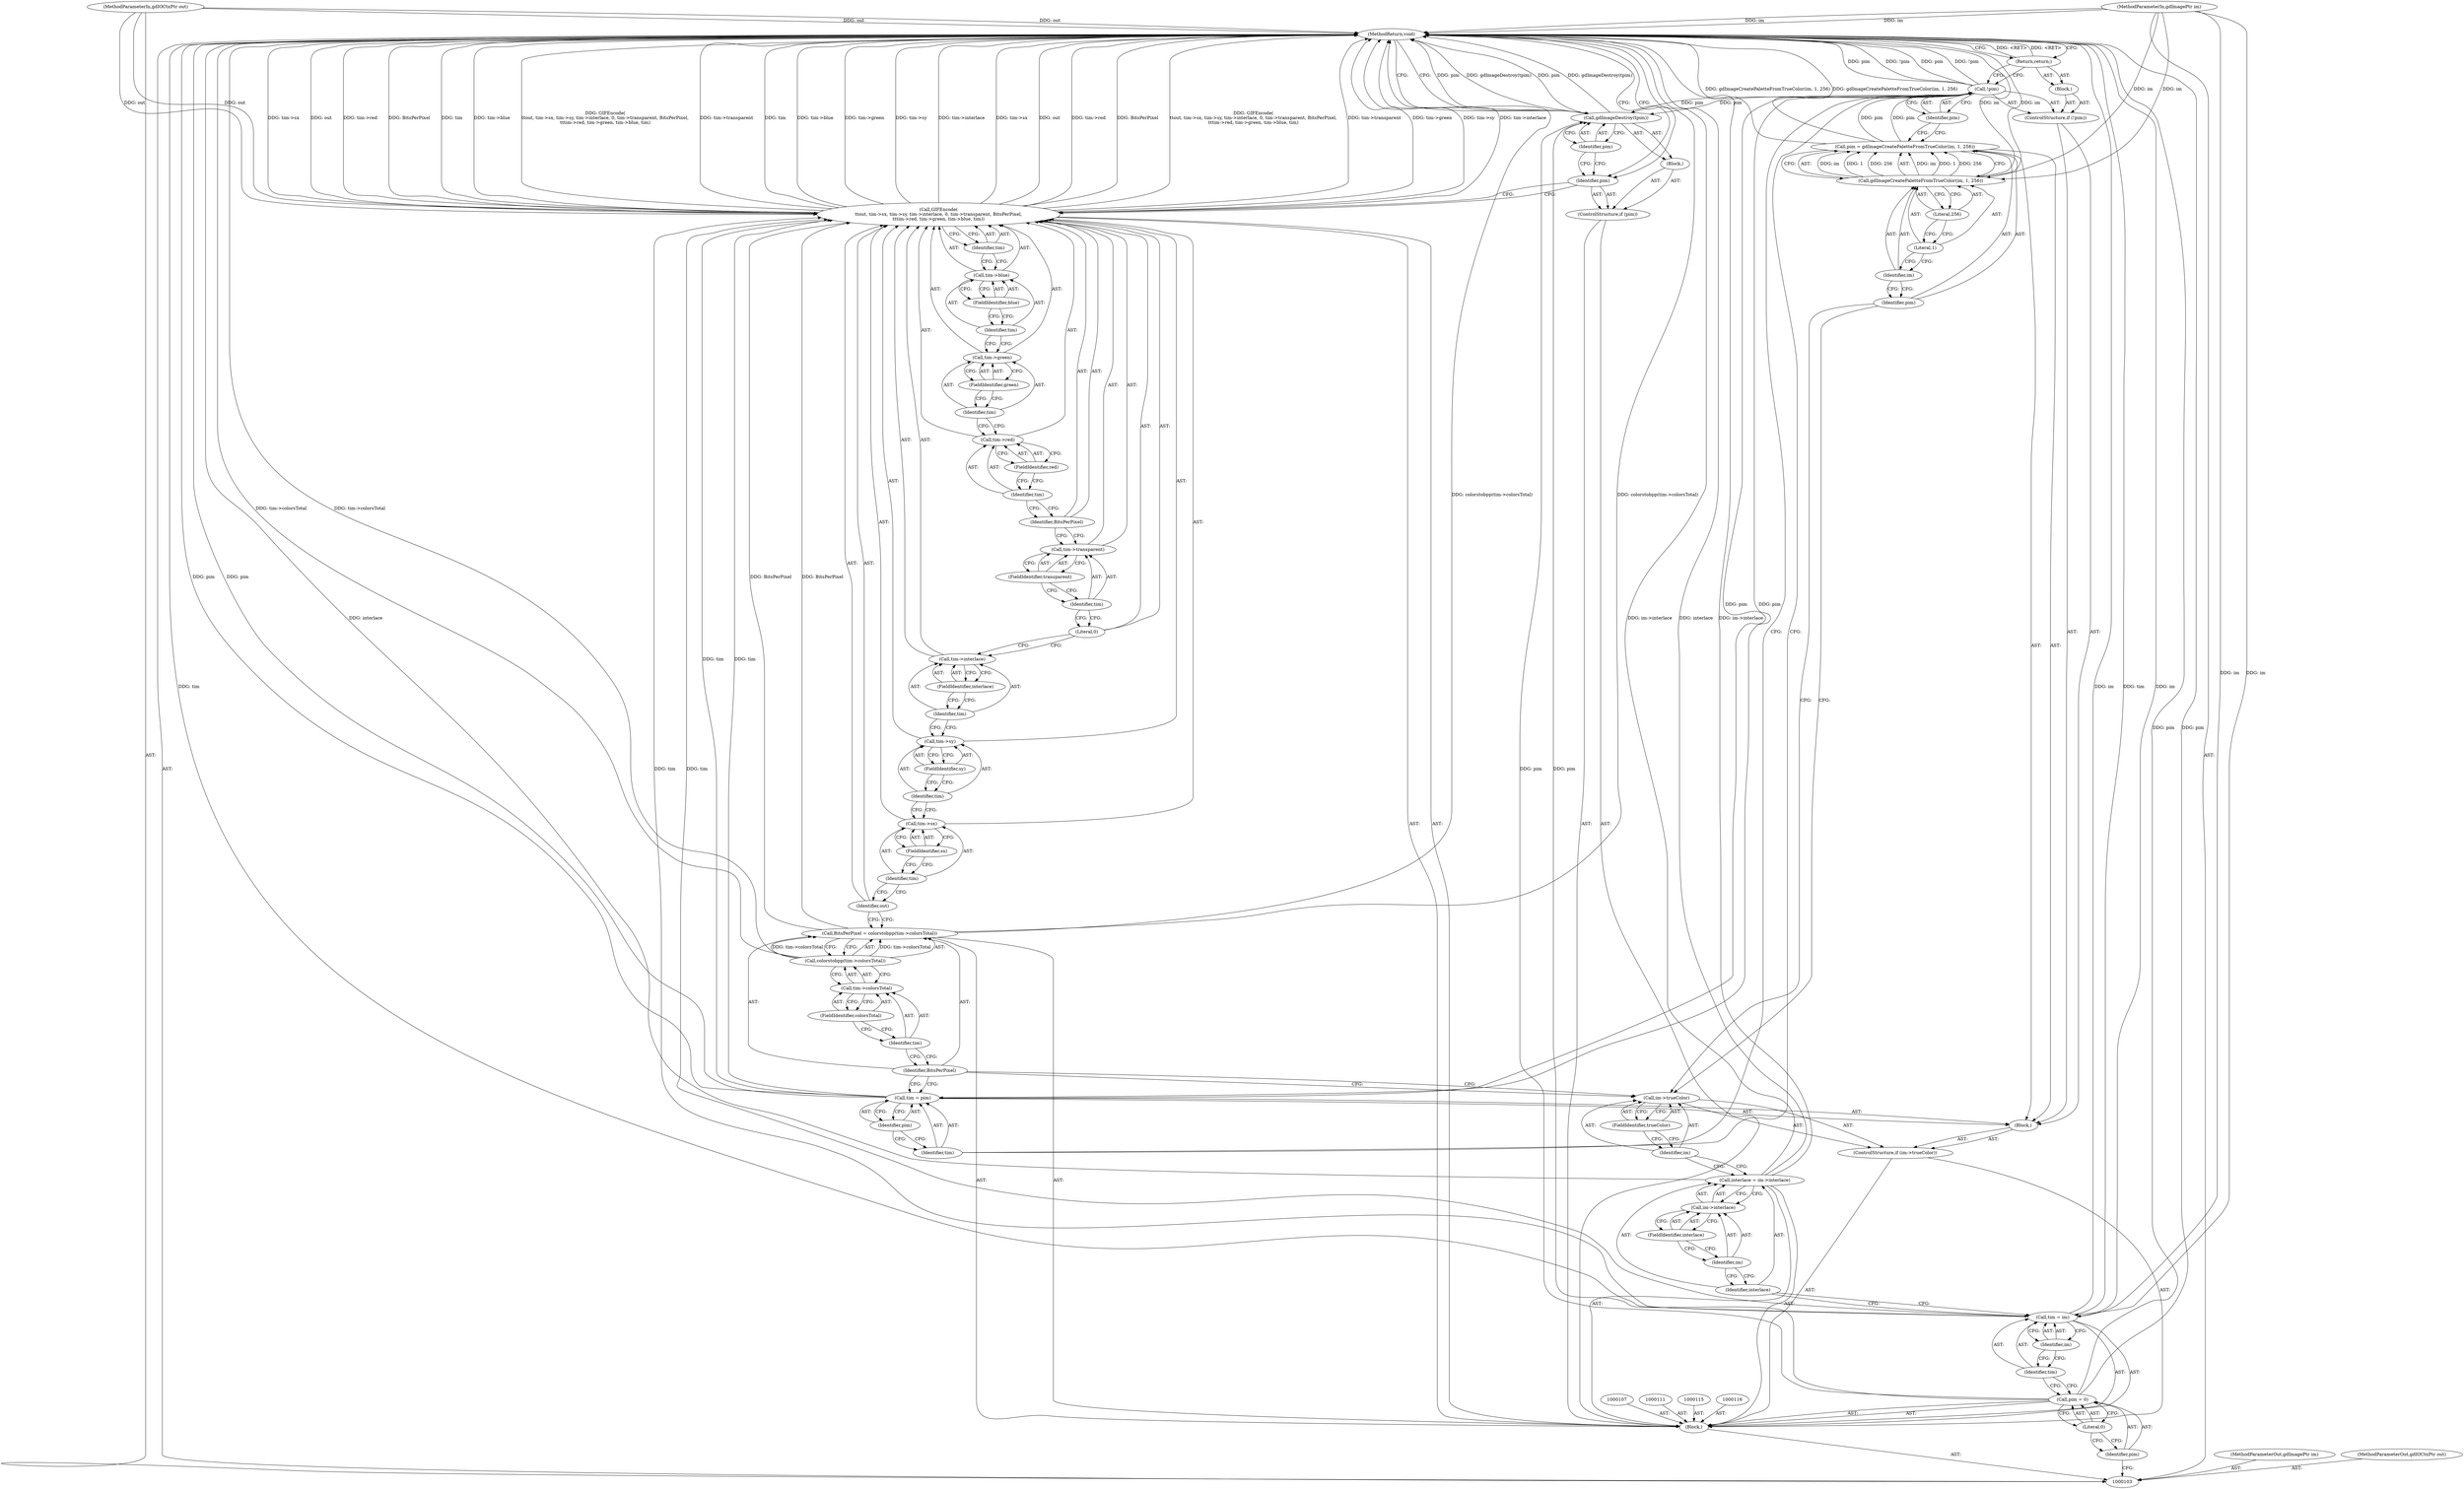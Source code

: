 digraph "1_php-src_089f7c0bc28d399b0420aa6ef058e4c1c120b2ae" {
"1000178" [label="(MethodReturn,void)"];
"1000104" [label="(MethodParameterIn,gdImagePtr im)"];
"1000226" [label="(MethodParameterOut,gdImagePtr im)"];
"1000105" [label="(MethodParameterIn,gdIOCtxPtr out)"];
"1000227" [label="(MethodParameterOut,gdIOCtxPtr out)"];
"1000127" [label="(Call,pim = gdImageCreatePaletteFromTrueColor(im, 1, 256))"];
"1000128" [label="(Identifier,pim)"];
"1000130" [label="(Identifier,im)"];
"1000131" [label="(Literal,1)"];
"1000132" [label="(Literal,256)"];
"1000129" [label="(Call,gdImageCreatePaletteFromTrueColor(im, 1, 256))"];
"1000136" [label="(Block,)"];
"1000133" [label="(ControlStructure,if (!pim))"];
"1000134" [label="(Call,!pim)"];
"1000135" [label="(Identifier,pim)"];
"1000137" [label="(Return,return;)"];
"1000138" [label="(Call,tim = pim)"];
"1000139" [label="(Identifier,tim)"];
"1000140" [label="(Identifier,pim)"];
"1000141" [label="(Call,BitsPerPixel = colorstobpp(tim->colorsTotal))"];
"1000142" [label="(Identifier,BitsPerPixel)"];
"1000143" [label="(Call,colorstobpp(tim->colorsTotal))"];
"1000144" [label="(Call,tim->colorsTotal)"];
"1000145" [label="(Identifier,tim)"];
"1000146" [label="(FieldIdentifier,colorsTotal)"];
"1000147" [label="(Call,GIFEncode(\n\t\tout, tim->sx, tim->sy, tim->interlace, 0, tim->transparent, BitsPerPixel,\n\t\ttim->red, tim->green, tim->blue, tim))"];
"1000151" [label="(FieldIdentifier,sx)"];
"1000152" [label="(Call,tim->sy)"];
"1000153" [label="(Identifier,tim)"];
"1000148" [label="(Identifier,out)"];
"1000154" [label="(FieldIdentifier,sy)"];
"1000155" [label="(Call,tim->interlace)"];
"1000156" [label="(Identifier,tim)"];
"1000157" [label="(FieldIdentifier,interlace)"];
"1000158" [label="(Literal,0)"];
"1000159" [label="(Call,tim->transparent)"];
"1000160" [label="(Identifier,tim)"];
"1000161" [label="(FieldIdentifier,transparent)"];
"1000162" [label="(Identifier,BitsPerPixel)"];
"1000149" [label="(Call,tim->sx)"];
"1000150" [label="(Identifier,tim)"];
"1000106" [label="(Block,)"];
"1000166" [label="(Call,tim->green)"];
"1000167" [label="(Identifier,tim)"];
"1000168" [label="(FieldIdentifier,green)"];
"1000163" [label="(Call,tim->red)"];
"1000164" [label="(Identifier,tim)"];
"1000169" [label="(Call,tim->blue)"];
"1000170" [label="(Identifier,tim)"];
"1000171" [label="(FieldIdentifier,blue)"];
"1000172" [label="(Identifier,tim)"];
"1000165" [label="(FieldIdentifier,red)"];
"1000173" [label="(ControlStructure,if (pim))"];
"1000175" [label="(Block,)"];
"1000174" [label="(Identifier,pim)"];
"1000177" [label="(Identifier,pim)"];
"1000176" [label="(Call,gdImageDestroy(\tpim))"];
"1000108" [label="(Call,pim = 0)"];
"1000109" [label="(Identifier,pim)"];
"1000110" [label="(Literal,0)"];
"1000112" [label="(Call,tim = im)"];
"1000113" [label="(Identifier,tim)"];
"1000114" [label="(Identifier,im)"];
"1000117" [label="(Call,interlace = im->interlace)"];
"1000118" [label="(Identifier,interlace)"];
"1000119" [label="(Call,im->interlace)"];
"1000120" [label="(Identifier,im)"];
"1000121" [label="(FieldIdentifier,interlace)"];
"1000122" [label="(ControlStructure,if (im->trueColor))"];
"1000126" [label="(Block,)"];
"1000123" [label="(Call,im->trueColor)"];
"1000124" [label="(Identifier,im)"];
"1000125" [label="(FieldIdentifier,trueColor)"];
"1000178" -> "1000103"  [label="AST: "];
"1000178" -> "1000137"  [label="CFG: "];
"1000178" -> "1000176"  [label="CFG: "];
"1000178" -> "1000174"  [label="CFG: "];
"1000129" -> "1000178"  [label="DDG: im"];
"1000147" -> "1000178"  [label="DDG: tim"];
"1000147" -> "1000178"  [label="DDG: tim->blue"];
"1000147" -> "1000178"  [label="DDG: GIFEncode(\n\t\tout, tim->sx, tim->sy, tim->interlace, 0, tim->transparent, BitsPerPixel,\n\t\ttim->red, tim->green, tim->blue, tim)"];
"1000147" -> "1000178"  [label="DDG: tim->transparent"];
"1000147" -> "1000178"  [label="DDG: tim->green"];
"1000147" -> "1000178"  [label="DDG: tim->sy"];
"1000147" -> "1000178"  [label="DDG: tim->interlace"];
"1000147" -> "1000178"  [label="DDG: tim->sx"];
"1000147" -> "1000178"  [label="DDG: out"];
"1000147" -> "1000178"  [label="DDG: tim->red"];
"1000147" -> "1000178"  [label="DDG: BitsPerPixel"];
"1000104" -> "1000178"  [label="DDG: im"];
"1000105" -> "1000178"  [label="DDG: out"];
"1000112" -> "1000178"  [label="DDG: im"];
"1000112" -> "1000178"  [label="DDG: tim"];
"1000117" -> "1000178"  [label="DDG: interlace"];
"1000117" -> "1000178"  [label="DDG: im->interlace"];
"1000141" -> "1000178"  [label="DDG: colorstobpp(tim->colorsTotal)"];
"1000176" -> "1000178"  [label="DDG: pim"];
"1000176" -> "1000178"  [label="DDG: gdImageDestroy(\tpim)"];
"1000108" -> "1000178"  [label="DDG: pim"];
"1000138" -> "1000178"  [label="DDG: pim"];
"1000127" -> "1000178"  [label="DDG: gdImageCreatePaletteFromTrueColor(im, 1, 256)"];
"1000143" -> "1000178"  [label="DDG: tim->colorsTotal"];
"1000134" -> "1000178"  [label="DDG: !pim"];
"1000134" -> "1000178"  [label="DDG: pim"];
"1000137" -> "1000178"  [label="DDG: <RET>"];
"1000104" -> "1000103"  [label="AST: "];
"1000104" -> "1000178"  [label="DDG: im"];
"1000104" -> "1000112"  [label="DDG: im"];
"1000104" -> "1000129"  [label="DDG: im"];
"1000226" -> "1000103"  [label="AST: "];
"1000105" -> "1000103"  [label="AST: "];
"1000105" -> "1000178"  [label="DDG: out"];
"1000105" -> "1000147"  [label="DDG: out"];
"1000227" -> "1000103"  [label="AST: "];
"1000127" -> "1000126"  [label="AST: "];
"1000127" -> "1000129"  [label="CFG: "];
"1000128" -> "1000127"  [label="AST: "];
"1000129" -> "1000127"  [label="AST: "];
"1000135" -> "1000127"  [label="CFG: "];
"1000127" -> "1000178"  [label="DDG: gdImageCreatePaletteFromTrueColor(im, 1, 256)"];
"1000129" -> "1000127"  [label="DDG: im"];
"1000129" -> "1000127"  [label="DDG: 1"];
"1000129" -> "1000127"  [label="DDG: 256"];
"1000127" -> "1000134"  [label="DDG: pim"];
"1000128" -> "1000127"  [label="AST: "];
"1000128" -> "1000123"  [label="CFG: "];
"1000130" -> "1000128"  [label="CFG: "];
"1000130" -> "1000129"  [label="AST: "];
"1000130" -> "1000128"  [label="CFG: "];
"1000131" -> "1000130"  [label="CFG: "];
"1000131" -> "1000129"  [label="AST: "];
"1000131" -> "1000130"  [label="CFG: "];
"1000132" -> "1000131"  [label="CFG: "];
"1000132" -> "1000129"  [label="AST: "];
"1000132" -> "1000131"  [label="CFG: "];
"1000129" -> "1000132"  [label="CFG: "];
"1000129" -> "1000127"  [label="AST: "];
"1000129" -> "1000132"  [label="CFG: "];
"1000130" -> "1000129"  [label="AST: "];
"1000131" -> "1000129"  [label="AST: "];
"1000132" -> "1000129"  [label="AST: "];
"1000127" -> "1000129"  [label="CFG: "];
"1000129" -> "1000178"  [label="DDG: im"];
"1000129" -> "1000127"  [label="DDG: im"];
"1000129" -> "1000127"  [label="DDG: 1"];
"1000129" -> "1000127"  [label="DDG: 256"];
"1000104" -> "1000129"  [label="DDG: im"];
"1000136" -> "1000133"  [label="AST: "];
"1000137" -> "1000136"  [label="AST: "];
"1000133" -> "1000126"  [label="AST: "];
"1000134" -> "1000133"  [label="AST: "];
"1000136" -> "1000133"  [label="AST: "];
"1000134" -> "1000133"  [label="AST: "];
"1000134" -> "1000135"  [label="CFG: "];
"1000135" -> "1000134"  [label="AST: "];
"1000137" -> "1000134"  [label="CFG: "];
"1000139" -> "1000134"  [label="CFG: "];
"1000134" -> "1000178"  [label="DDG: !pim"];
"1000134" -> "1000178"  [label="DDG: pim"];
"1000127" -> "1000134"  [label="DDG: pim"];
"1000134" -> "1000138"  [label="DDG: pim"];
"1000134" -> "1000176"  [label="DDG: pim"];
"1000135" -> "1000134"  [label="AST: "];
"1000135" -> "1000127"  [label="CFG: "];
"1000134" -> "1000135"  [label="CFG: "];
"1000137" -> "1000136"  [label="AST: "];
"1000137" -> "1000134"  [label="CFG: "];
"1000178" -> "1000137"  [label="CFG: "];
"1000137" -> "1000178"  [label="DDG: <RET>"];
"1000138" -> "1000126"  [label="AST: "];
"1000138" -> "1000140"  [label="CFG: "];
"1000139" -> "1000138"  [label="AST: "];
"1000140" -> "1000138"  [label="AST: "];
"1000142" -> "1000138"  [label="CFG: "];
"1000138" -> "1000178"  [label="DDG: pim"];
"1000134" -> "1000138"  [label="DDG: pim"];
"1000138" -> "1000147"  [label="DDG: tim"];
"1000139" -> "1000138"  [label="AST: "];
"1000139" -> "1000134"  [label="CFG: "];
"1000140" -> "1000139"  [label="CFG: "];
"1000140" -> "1000138"  [label="AST: "];
"1000140" -> "1000139"  [label="CFG: "];
"1000138" -> "1000140"  [label="CFG: "];
"1000141" -> "1000106"  [label="AST: "];
"1000141" -> "1000143"  [label="CFG: "];
"1000142" -> "1000141"  [label="AST: "];
"1000143" -> "1000141"  [label="AST: "];
"1000148" -> "1000141"  [label="CFG: "];
"1000141" -> "1000178"  [label="DDG: colorstobpp(tim->colorsTotal)"];
"1000143" -> "1000141"  [label="DDG: tim->colorsTotal"];
"1000141" -> "1000147"  [label="DDG: BitsPerPixel"];
"1000142" -> "1000141"  [label="AST: "];
"1000142" -> "1000138"  [label="CFG: "];
"1000142" -> "1000123"  [label="CFG: "];
"1000145" -> "1000142"  [label="CFG: "];
"1000143" -> "1000141"  [label="AST: "];
"1000143" -> "1000144"  [label="CFG: "];
"1000144" -> "1000143"  [label="AST: "];
"1000141" -> "1000143"  [label="CFG: "];
"1000143" -> "1000178"  [label="DDG: tim->colorsTotal"];
"1000143" -> "1000141"  [label="DDG: tim->colorsTotal"];
"1000144" -> "1000143"  [label="AST: "];
"1000144" -> "1000146"  [label="CFG: "];
"1000145" -> "1000144"  [label="AST: "];
"1000146" -> "1000144"  [label="AST: "];
"1000143" -> "1000144"  [label="CFG: "];
"1000145" -> "1000144"  [label="AST: "];
"1000145" -> "1000142"  [label="CFG: "];
"1000146" -> "1000145"  [label="CFG: "];
"1000146" -> "1000144"  [label="AST: "];
"1000146" -> "1000145"  [label="CFG: "];
"1000144" -> "1000146"  [label="CFG: "];
"1000147" -> "1000106"  [label="AST: "];
"1000147" -> "1000172"  [label="CFG: "];
"1000148" -> "1000147"  [label="AST: "];
"1000149" -> "1000147"  [label="AST: "];
"1000152" -> "1000147"  [label="AST: "];
"1000155" -> "1000147"  [label="AST: "];
"1000158" -> "1000147"  [label="AST: "];
"1000159" -> "1000147"  [label="AST: "];
"1000162" -> "1000147"  [label="AST: "];
"1000163" -> "1000147"  [label="AST: "];
"1000166" -> "1000147"  [label="AST: "];
"1000169" -> "1000147"  [label="AST: "];
"1000172" -> "1000147"  [label="AST: "];
"1000174" -> "1000147"  [label="CFG: "];
"1000147" -> "1000178"  [label="DDG: tim"];
"1000147" -> "1000178"  [label="DDG: tim->blue"];
"1000147" -> "1000178"  [label="DDG: GIFEncode(\n\t\tout, tim->sx, tim->sy, tim->interlace, 0, tim->transparent, BitsPerPixel,\n\t\ttim->red, tim->green, tim->blue, tim)"];
"1000147" -> "1000178"  [label="DDG: tim->transparent"];
"1000147" -> "1000178"  [label="DDG: tim->green"];
"1000147" -> "1000178"  [label="DDG: tim->sy"];
"1000147" -> "1000178"  [label="DDG: tim->interlace"];
"1000147" -> "1000178"  [label="DDG: tim->sx"];
"1000147" -> "1000178"  [label="DDG: out"];
"1000147" -> "1000178"  [label="DDG: tim->red"];
"1000147" -> "1000178"  [label="DDG: BitsPerPixel"];
"1000105" -> "1000147"  [label="DDG: out"];
"1000141" -> "1000147"  [label="DDG: BitsPerPixel"];
"1000138" -> "1000147"  [label="DDG: tim"];
"1000112" -> "1000147"  [label="DDG: tim"];
"1000151" -> "1000149"  [label="AST: "];
"1000151" -> "1000150"  [label="CFG: "];
"1000149" -> "1000151"  [label="CFG: "];
"1000152" -> "1000147"  [label="AST: "];
"1000152" -> "1000154"  [label="CFG: "];
"1000153" -> "1000152"  [label="AST: "];
"1000154" -> "1000152"  [label="AST: "];
"1000156" -> "1000152"  [label="CFG: "];
"1000153" -> "1000152"  [label="AST: "];
"1000153" -> "1000149"  [label="CFG: "];
"1000154" -> "1000153"  [label="CFG: "];
"1000148" -> "1000147"  [label="AST: "];
"1000148" -> "1000141"  [label="CFG: "];
"1000150" -> "1000148"  [label="CFG: "];
"1000154" -> "1000152"  [label="AST: "];
"1000154" -> "1000153"  [label="CFG: "];
"1000152" -> "1000154"  [label="CFG: "];
"1000155" -> "1000147"  [label="AST: "];
"1000155" -> "1000157"  [label="CFG: "];
"1000156" -> "1000155"  [label="AST: "];
"1000157" -> "1000155"  [label="AST: "];
"1000158" -> "1000155"  [label="CFG: "];
"1000156" -> "1000155"  [label="AST: "];
"1000156" -> "1000152"  [label="CFG: "];
"1000157" -> "1000156"  [label="CFG: "];
"1000157" -> "1000155"  [label="AST: "];
"1000157" -> "1000156"  [label="CFG: "];
"1000155" -> "1000157"  [label="CFG: "];
"1000158" -> "1000147"  [label="AST: "];
"1000158" -> "1000155"  [label="CFG: "];
"1000160" -> "1000158"  [label="CFG: "];
"1000159" -> "1000147"  [label="AST: "];
"1000159" -> "1000161"  [label="CFG: "];
"1000160" -> "1000159"  [label="AST: "];
"1000161" -> "1000159"  [label="AST: "];
"1000162" -> "1000159"  [label="CFG: "];
"1000160" -> "1000159"  [label="AST: "];
"1000160" -> "1000158"  [label="CFG: "];
"1000161" -> "1000160"  [label="CFG: "];
"1000161" -> "1000159"  [label="AST: "];
"1000161" -> "1000160"  [label="CFG: "];
"1000159" -> "1000161"  [label="CFG: "];
"1000162" -> "1000147"  [label="AST: "];
"1000162" -> "1000159"  [label="CFG: "];
"1000164" -> "1000162"  [label="CFG: "];
"1000149" -> "1000147"  [label="AST: "];
"1000149" -> "1000151"  [label="CFG: "];
"1000150" -> "1000149"  [label="AST: "];
"1000151" -> "1000149"  [label="AST: "];
"1000153" -> "1000149"  [label="CFG: "];
"1000150" -> "1000149"  [label="AST: "];
"1000150" -> "1000148"  [label="CFG: "];
"1000151" -> "1000150"  [label="CFG: "];
"1000106" -> "1000103"  [label="AST: "];
"1000107" -> "1000106"  [label="AST: "];
"1000108" -> "1000106"  [label="AST: "];
"1000111" -> "1000106"  [label="AST: "];
"1000112" -> "1000106"  [label="AST: "];
"1000115" -> "1000106"  [label="AST: "];
"1000116" -> "1000106"  [label="AST: "];
"1000117" -> "1000106"  [label="AST: "];
"1000122" -> "1000106"  [label="AST: "];
"1000141" -> "1000106"  [label="AST: "];
"1000147" -> "1000106"  [label="AST: "];
"1000173" -> "1000106"  [label="AST: "];
"1000166" -> "1000147"  [label="AST: "];
"1000166" -> "1000168"  [label="CFG: "];
"1000167" -> "1000166"  [label="AST: "];
"1000168" -> "1000166"  [label="AST: "];
"1000170" -> "1000166"  [label="CFG: "];
"1000167" -> "1000166"  [label="AST: "];
"1000167" -> "1000163"  [label="CFG: "];
"1000168" -> "1000167"  [label="CFG: "];
"1000168" -> "1000166"  [label="AST: "];
"1000168" -> "1000167"  [label="CFG: "];
"1000166" -> "1000168"  [label="CFG: "];
"1000163" -> "1000147"  [label="AST: "];
"1000163" -> "1000165"  [label="CFG: "];
"1000164" -> "1000163"  [label="AST: "];
"1000165" -> "1000163"  [label="AST: "];
"1000167" -> "1000163"  [label="CFG: "];
"1000164" -> "1000163"  [label="AST: "];
"1000164" -> "1000162"  [label="CFG: "];
"1000165" -> "1000164"  [label="CFG: "];
"1000169" -> "1000147"  [label="AST: "];
"1000169" -> "1000171"  [label="CFG: "];
"1000170" -> "1000169"  [label="AST: "];
"1000171" -> "1000169"  [label="AST: "];
"1000172" -> "1000169"  [label="CFG: "];
"1000170" -> "1000169"  [label="AST: "];
"1000170" -> "1000166"  [label="CFG: "];
"1000171" -> "1000170"  [label="CFG: "];
"1000171" -> "1000169"  [label="AST: "];
"1000171" -> "1000170"  [label="CFG: "];
"1000169" -> "1000171"  [label="CFG: "];
"1000172" -> "1000147"  [label="AST: "];
"1000172" -> "1000169"  [label="CFG: "];
"1000147" -> "1000172"  [label="CFG: "];
"1000165" -> "1000163"  [label="AST: "];
"1000165" -> "1000164"  [label="CFG: "];
"1000163" -> "1000165"  [label="CFG: "];
"1000173" -> "1000106"  [label="AST: "];
"1000174" -> "1000173"  [label="AST: "];
"1000175" -> "1000173"  [label="AST: "];
"1000175" -> "1000173"  [label="AST: "];
"1000176" -> "1000175"  [label="AST: "];
"1000174" -> "1000173"  [label="AST: "];
"1000174" -> "1000147"  [label="CFG: "];
"1000177" -> "1000174"  [label="CFG: "];
"1000178" -> "1000174"  [label="CFG: "];
"1000177" -> "1000176"  [label="AST: "];
"1000177" -> "1000174"  [label="CFG: "];
"1000176" -> "1000177"  [label="CFG: "];
"1000176" -> "1000175"  [label="AST: "];
"1000176" -> "1000177"  [label="CFG: "];
"1000177" -> "1000176"  [label="AST: "];
"1000178" -> "1000176"  [label="CFG: "];
"1000176" -> "1000178"  [label="DDG: pim"];
"1000176" -> "1000178"  [label="DDG: gdImageDestroy(\tpim)"];
"1000108" -> "1000176"  [label="DDG: pim"];
"1000134" -> "1000176"  [label="DDG: pim"];
"1000108" -> "1000106"  [label="AST: "];
"1000108" -> "1000110"  [label="CFG: "];
"1000109" -> "1000108"  [label="AST: "];
"1000110" -> "1000108"  [label="AST: "];
"1000113" -> "1000108"  [label="CFG: "];
"1000108" -> "1000178"  [label="DDG: pim"];
"1000108" -> "1000176"  [label="DDG: pim"];
"1000109" -> "1000108"  [label="AST: "];
"1000109" -> "1000103"  [label="CFG: "];
"1000110" -> "1000109"  [label="CFG: "];
"1000110" -> "1000108"  [label="AST: "];
"1000110" -> "1000109"  [label="CFG: "];
"1000108" -> "1000110"  [label="CFG: "];
"1000112" -> "1000106"  [label="AST: "];
"1000112" -> "1000114"  [label="CFG: "];
"1000113" -> "1000112"  [label="AST: "];
"1000114" -> "1000112"  [label="AST: "];
"1000118" -> "1000112"  [label="CFG: "];
"1000112" -> "1000178"  [label="DDG: im"];
"1000112" -> "1000178"  [label="DDG: tim"];
"1000104" -> "1000112"  [label="DDG: im"];
"1000112" -> "1000147"  [label="DDG: tim"];
"1000113" -> "1000112"  [label="AST: "];
"1000113" -> "1000108"  [label="CFG: "];
"1000114" -> "1000113"  [label="CFG: "];
"1000114" -> "1000112"  [label="AST: "];
"1000114" -> "1000113"  [label="CFG: "];
"1000112" -> "1000114"  [label="CFG: "];
"1000117" -> "1000106"  [label="AST: "];
"1000117" -> "1000119"  [label="CFG: "];
"1000118" -> "1000117"  [label="AST: "];
"1000119" -> "1000117"  [label="AST: "];
"1000124" -> "1000117"  [label="CFG: "];
"1000117" -> "1000178"  [label="DDG: interlace"];
"1000117" -> "1000178"  [label="DDG: im->interlace"];
"1000118" -> "1000117"  [label="AST: "];
"1000118" -> "1000112"  [label="CFG: "];
"1000120" -> "1000118"  [label="CFG: "];
"1000119" -> "1000117"  [label="AST: "];
"1000119" -> "1000121"  [label="CFG: "];
"1000120" -> "1000119"  [label="AST: "];
"1000121" -> "1000119"  [label="AST: "];
"1000117" -> "1000119"  [label="CFG: "];
"1000120" -> "1000119"  [label="AST: "];
"1000120" -> "1000118"  [label="CFG: "];
"1000121" -> "1000120"  [label="CFG: "];
"1000121" -> "1000119"  [label="AST: "];
"1000121" -> "1000120"  [label="CFG: "];
"1000119" -> "1000121"  [label="CFG: "];
"1000122" -> "1000106"  [label="AST: "];
"1000123" -> "1000122"  [label="AST: "];
"1000126" -> "1000122"  [label="AST: "];
"1000126" -> "1000122"  [label="AST: "];
"1000127" -> "1000126"  [label="AST: "];
"1000133" -> "1000126"  [label="AST: "];
"1000138" -> "1000126"  [label="AST: "];
"1000123" -> "1000122"  [label="AST: "];
"1000123" -> "1000125"  [label="CFG: "];
"1000124" -> "1000123"  [label="AST: "];
"1000125" -> "1000123"  [label="AST: "];
"1000128" -> "1000123"  [label="CFG: "];
"1000142" -> "1000123"  [label="CFG: "];
"1000124" -> "1000123"  [label="AST: "];
"1000124" -> "1000117"  [label="CFG: "];
"1000125" -> "1000124"  [label="CFG: "];
"1000125" -> "1000123"  [label="AST: "];
"1000125" -> "1000124"  [label="CFG: "];
"1000123" -> "1000125"  [label="CFG: "];
}
